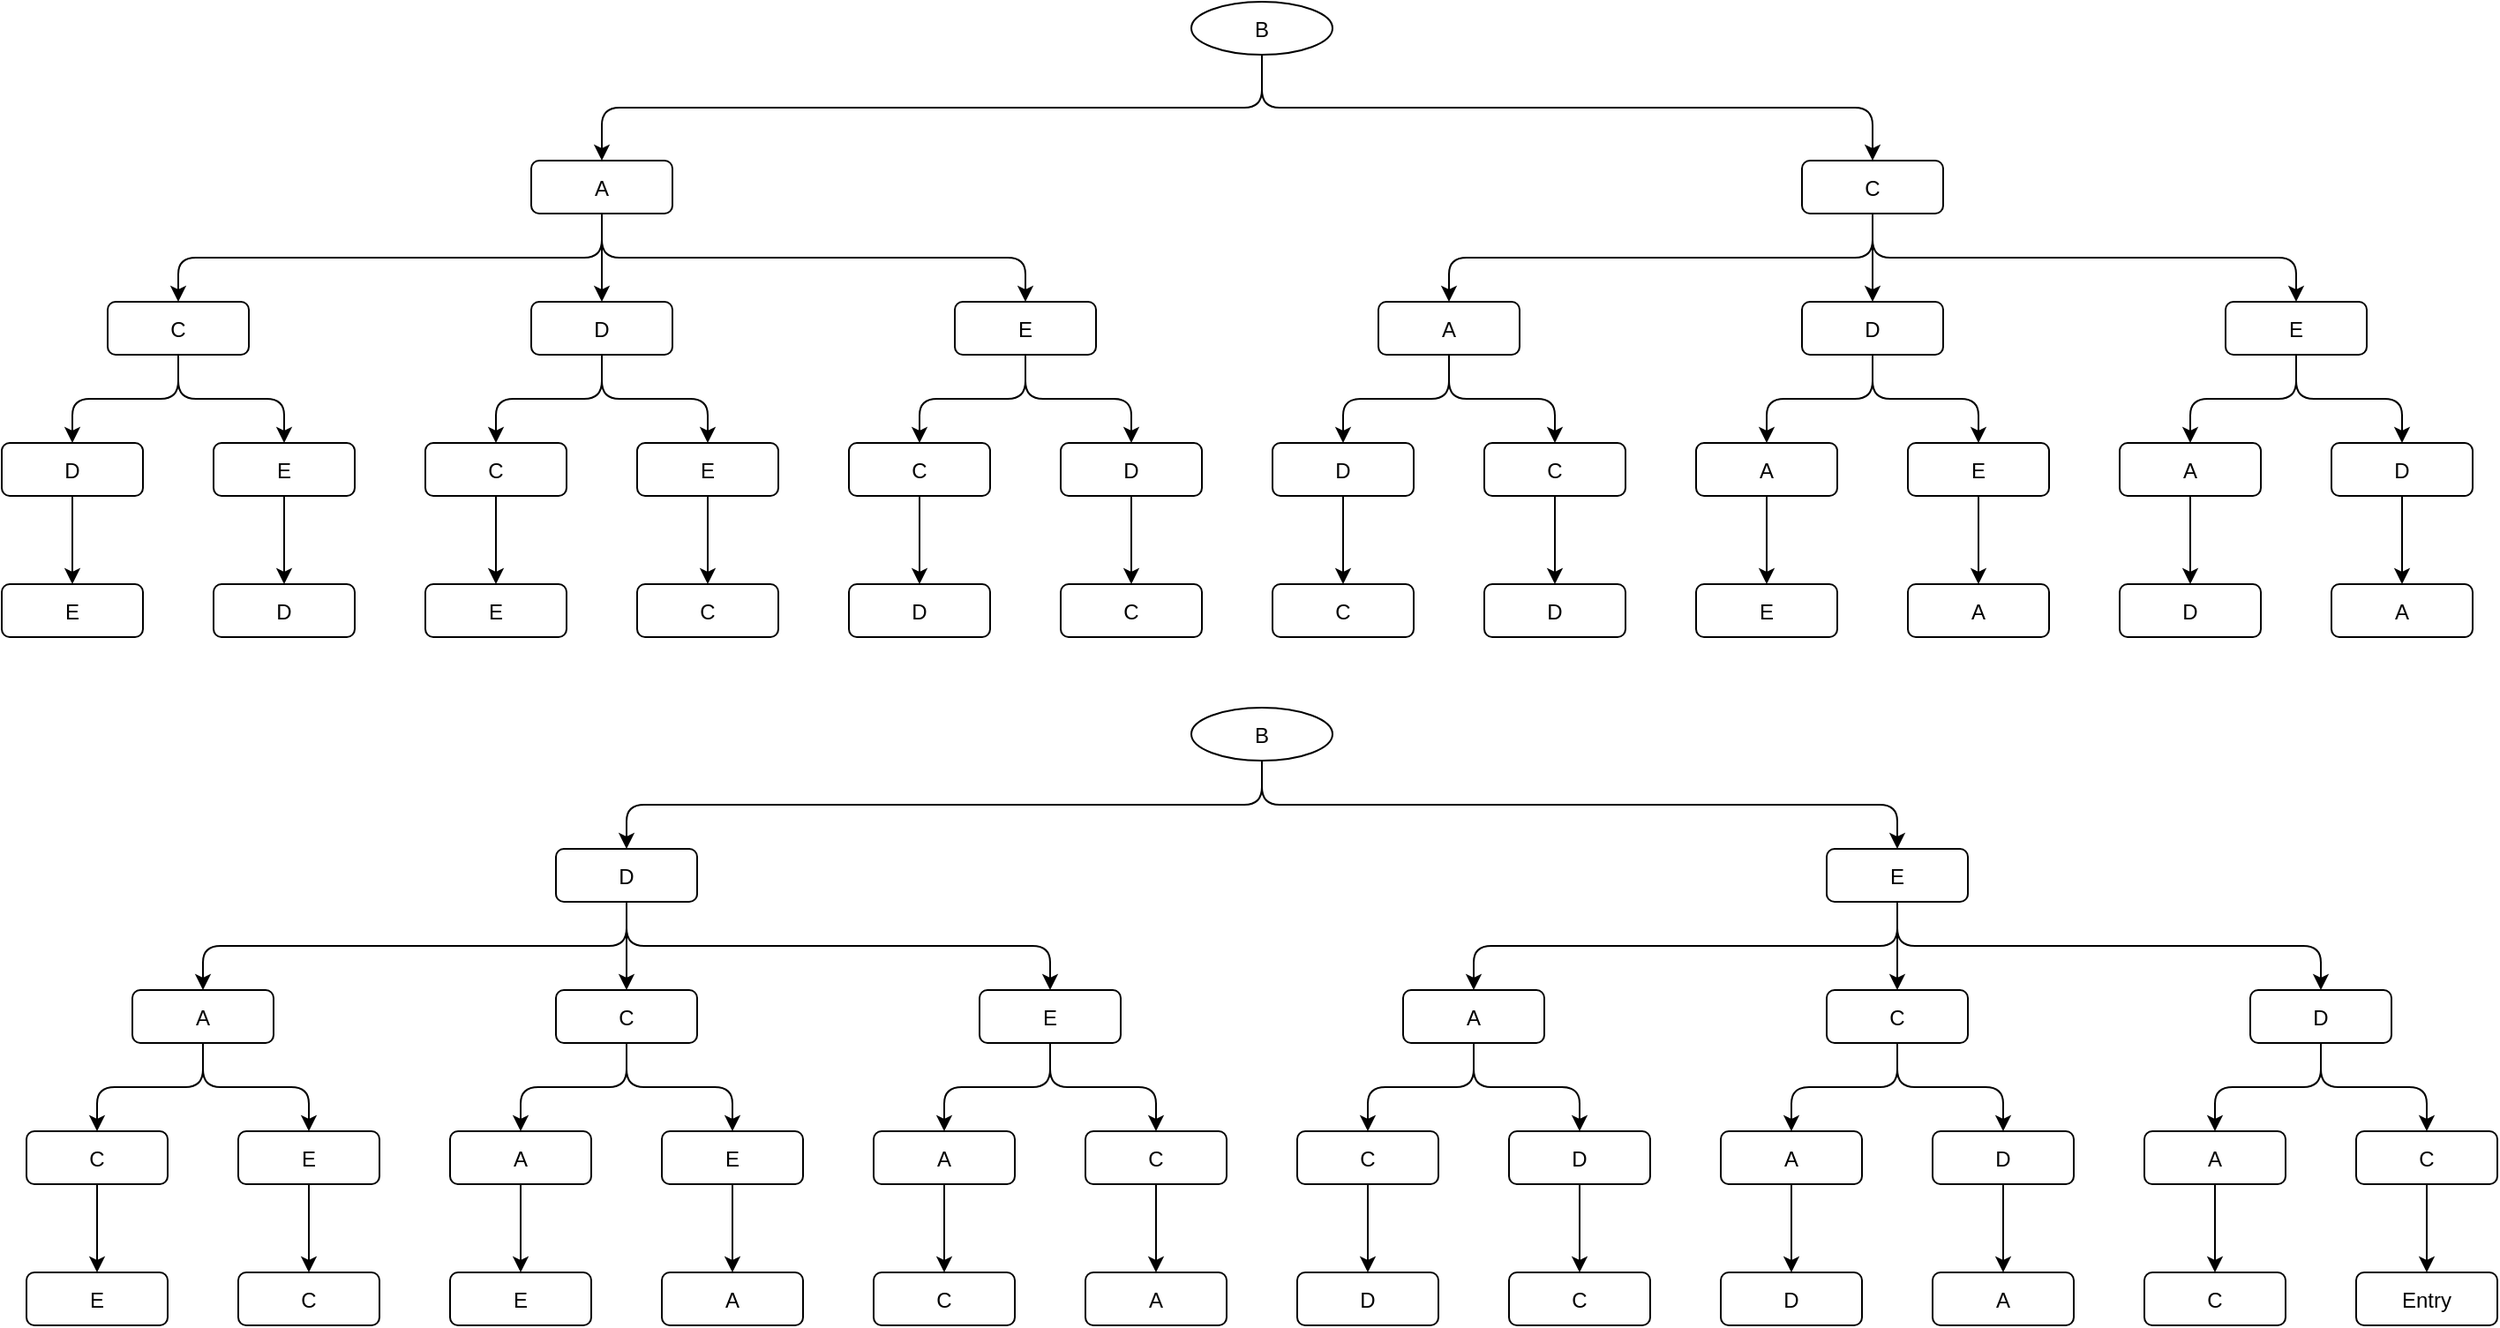 <mxfile version="21.1.3" type="github">
  <diagram name="Page-1" id="O7FfPtnYejGDInr6tpNi">
    <mxGraphModel dx="2457" dy="1540" grid="1" gridSize="10" guides="1" tooltips="1" connect="1" arrows="1" fold="1" page="1" pageScale="1" pageWidth="850" pageHeight="1100" math="0" shadow="0">
      <root>
        <mxCell id="0" />
        <mxCell id="1" parent="0" />
        <mxCell id="MlSDF2G6X2Ml6JZiUadf-2" value="B" style="ellipse" vertex="1" parent="1">
          <mxGeometry x="720" y="130" width="80" height="30" as="geometry" />
        </mxCell>
        <mxCell id="MlSDF2G6X2Ml6JZiUadf-3" value="A" style="rounded=1;" vertex="1" parent="1">
          <mxGeometry x="346" y="220" width="80" height="30" as="geometry" />
        </mxCell>
        <mxCell id="MlSDF2G6X2Ml6JZiUadf-4" value="" style="edgeStyle=elbowEdgeStyle;elbow=vertical;" edge="1" source="MlSDF2G6X2Ml6JZiUadf-2" target="MlSDF2G6X2Ml6JZiUadf-3" parent="1">
          <mxGeometry relative="1" as="geometry" />
        </mxCell>
        <mxCell id="MlSDF2G6X2Ml6JZiUadf-5" value="C" style="rounded=1;" vertex="1" parent="1">
          <mxGeometry x="106" y="300" width="80" height="30" as="geometry" />
        </mxCell>
        <mxCell id="MlSDF2G6X2Ml6JZiUadf-6" value="" style="edgeStyle=elbowEdgeStyle;elbow=vertical;" edge="1" source="MlSDF2G6X2Ml6JZiUadf-3" target="MlSDF2G6X2Ml6JZiUadf-5" parent="1">
          <mxGeometry relative="1" as="geometry" />
        </mxCell>
        <mxCell id="MlSDF2G6X2Ml6JZiUadf-7" value="C" style="rounded=1;" vertex="1" parent="1">
          <mxGeometry x="1066" y="220" width="80" height="30" as="geometry" />
        </mxCell>
        <mxCell id="MlSDF2G6X2Ml6JZiUadf-8" value="" style="edgeStyle=elbowEdgeStyle;elbow=vertical;" edge="1" source="MlSDF2G6X2Ml6JZiUadf-2" target="MlSDF2G6X2Ml6JZiUadf-7" parent="1">
          <mxGeometry relative="1" as="geometry" />
        </mxCell>
        <mxCell id="MlSDF2G6X2Ml6JZiUadf-13" value="D" style="rounded=1;" vertex="1" parent="1">
          <mxGeometry x="346" y="300" width="80" height="30" as="geometry" />
        </mxCell>
        <mxCell id="MlSDF2G6X2Ml6JZiUadf-14" value="" style="edgeStyle=elbowEdgeStyle;elbow=vertical;" edge="1" source="MlSDF2G6X2Ml6JZiUadf-3" target="MlSDF2G6X2Ml6JZiUadf-13" parent="1">
          <mxGeometry relative="1" as="geometry" />
        </mxCell>
        <mxCell id="MlSDF2G6X2Ml6JZiUadf-15" value="E" style="rounded=1;" vertex="1" parent="1">
          <mxGeometry x="586" y="300" width="80" height="30" as="geometry" />
        </mxCell>
        <mxCell id="MlSDF2G6X2Ml6JZiUadf-16" value="" style="edgeStyle=elbowEdgeStyle;elbow=vertical;" edge="1" source="MlSDF2G6X2Ml6JZiUadf-3" target="MlSDF2G6X2Ml6JZiUadf-15" parent="1">
          <mxGeometry relative="1" as="geometry" />
        </mxCell>
        <mxCell id="MlSDF2G6X2Ml6JZiUadf-17" value="D" style="rounded=1;" vertex="1" parent="1">
          <mxGeometry x="46" y="380" width="80" height="30" as="geometry" />
        </mxCell>
        <mxCell id="MlSDF2G6X2Ml6JZiUadf-18" value="" style="edgeStyle=elbowEdgeStyle;elbow=vertical;" edge="1" source="MlSDF2G6X2Ml6JZiUadf-5" target="MlSDF2G6X2Ml6JZiUadf-17" parent="1">
          <mxGeometry relative="1" as="geometry" />
        </mxCell>
        <mxCell id="MlSDF2G6X2Ml6JZiUadf-19" value="E" style="rounded=1;" vertex="1" parent="1">
          <mxGeometry x="166" y="380" width="80" height="30" as="geometry" />
        </mxCell>
        <mxCell id="MlSDF2G6X2Ml6JZiUadf-20" value="" style="edgeStyle=elbowEdgeStyle;elbow=vertical;" edge="1" source="MlSDF2G6X2Ml6JZiUadf-5" target="MlSDF2G6X2Ml6JZiUadf-19" parent="1">
          <mxGeometry relative="1" as="geometry" />
        </mxCell>
        <mxCell id="MlSDF2G6X2Ml6JZiUadf-21" value="C" style="rounded=1;" vertex="1" parent="1">
          <mxGeometry x="286" y="380" width="80" height="30" as="geometry" />
        </mxCell>
        <mxCell id="MlSDF2G6X2Ml6JZiUadf-22" value="" style="edgeStyle=elbowEdgeStyle;elbow=vertical;" edge="1" source="MlSDF2G6X2Ml6JZiUadf-13" target="MlSDF2G6X2Ml6JZiUadf-21" parent="1">
          <mxGeometry relative="1" as="geometry" />
        </mxCell>
        <mxCell id="MlSDF2G6X2Ml6JZiUadf-23" value="E" style="rounded=1;" vertex="1" parent="1">
          <mxGeometry x="406" y="380" width="80" height="30" as="geometry" />
        </mxCell>
        <mxCell id="MlSDF2G6X2Ml6JZiUadf-24" value="" style="edgeStyle=elbowEdgeStyle;elbow=vertical;" edge="1" source="MlSDF2G6X2Ml6JZiUadf-13" target="MlSDF2G6X2Ml6JZiUadf-23" parent="1">
          <mxGeometry relative="1" as="geometry" />
        </mxCell>
        <mxCell id="MlSDF2G6X2Ml6JZiUadf-25" value="C" style="rounded=1;" vertex="1" parent="1">
          <mxGeometry x="526" y="380" width="80" height="30" as="geometry" />
        </mxCell>
        <mxCell id="MlSDF2G6X2Ml6JZiUadf-26" value="" style="edgeStyle=elbowEdgeStyle;elbow=vertical;" edge="1" source="MlSDF2G6X2Ml6JZiUadf-15" target="MlSDF2G6X2Ml6JZiUadf-25" parent="1">
          <mxGeometry relative="1" as="geometry" />
        </mxCell>
        <mxCell id="MlSDF2G6X2Ml6JZiUadf-27" value="D" style="rounded=1;" vertex="1" parent="1">
          <mxGeometry x="646" y="380" width="80" height="30" as="geometry" />
        </mxCell>
        <mxCell id="MlSDF2G6X2Ml6JZiUadf-28" value="" style="edgeStyle=elbowEdgeStyle;elbow=vertical;" edge="1" source="MlSDF2G6X2Ml6JZiUadf-15" target="MlSDF2G6X2Ml6JZiUadf-27" parent="1">
          <mxGeometry relative="1" as="geometry" />
        </mxCell>
        <mxCell id="MlSDF2G6X2Ml6JZiUadf-29" value="A" style="rounded=1;" vertex="1" parent="1">
          <mxGeometry x="826" y="300" width="80" height="30" as="geometry" />
        </mxCell>
        <mxCell id="MlSDF2G6X2Ml6JZiUadf-30" value="" style="edgeStyle=elbowEdgeStyle;elbow=vertical;" edge="1" source="MlSDF2G6X2Ml6JZiUadf-7" target="MlSDF2G6X2Ml6JZiUadf-29" parent="1">
          <mxGeometry relative="1" as="geometry" />
        </mxCell>
        <mxCell id="MlSDF2G6X2Ml6JZiUadf-31" value="D" style="rounded=1;" vertex="1" parent="1">
          <mxGeometry x="1066" y="300" width="80" height="30" as="geometry" />
        </mxCell>
        <mxCell id="MlSDF2G6X2Ml6JZiUadf-32" value="" style="edgeStyle=elbowEdgeStyle;elbow=vertical;" edge="1" source="MlSDF2G6X2Ml6JZiUadf-7" target="MlSDF2G6X2Ml6JZiUadf-31" parent="1">
          <mxGeometry relative="1" as="geometry" />
        </mxCell>
        <mxCell id="MlSDF2G6X2Ml6JZiUadf-33" value="E" style="rounded=1;" vertex="1" parent="1">
          <mxGeometry x="1306" y="300" width="80" height="30" as="geometry" />
        </mxCell>
        <mxCell id="MlSDF2G6X2Ml6JZiUadf-34" value="" style="edgeStyle=elbowEdgeStyle;elbow=vertical;" edge="1" source="MlSDF2G6X2Ml6JZiUadf-7" target="MlSDF2G6X2Ml6JZiUadf-33" parent="1">
          <mxGeometry relative="1" as="geometry" />
        </mxCell>
        <mxCell id="MlSDF2G6X2Ml6JZiUadf-35" value="D" style="rounded=1;" vertex="1" parent="1">
          <mxGeometry x="766" y="380" width="80" height="30" as="geometry" />
        </mxCell>
        <mxCell id="MlSDF2G6X2Ml6JZiUadf-36" value="" style="edgeStyle=elbowEdgeStyle;elbow=vertical;" edge="1" source="MlSDF2G6X2Ml6JZiUadf-29" target="MlSDF2G6X2Ml6JZiUadf-35" parent="1">
          <mxGeometry relative="1" as="geometry" />
        </mxCell>
        <mxCell id="MlSDF2G6X2Ml6JZiUadf-37" value="C" style="rounded=1;" vertex="1" parent="1">
          <mxGeometry x="766" y="460" width="80" height="30" as="geometry" />
        </mxCell>
        <mxCell id="MlSDF2G6X2Ml6JZiUadf-38" value="" style="edgeStyle=elbowEdgeStyle;elbow=vertical;" edge="1" source="MlSDF2G6X2Ml6JZiUadf-35" target="MlSDF2G6X2Ml6JZiUadf-37" parent="1">
          <mxGeometry relative="1" as="geometry" />
        </mxCell>
        <mxCell id="MlSDF2G6X2Ml6JZiUadf-39" value="C" style="rounded=1;" vertex="1" parent="1">
          <mxGeometry x="886" y="380" width="80" height="30" as="geometry" />
        </mxCell>
        <mxCell id="MlSDF2G6X2Ml6JZiUadf-40" value="" style="edgeStyle=elbowEdgeStyle;elbow=vertical;" edge="1" source="MlSDF2G6X2Ml6JZiUadf-29" target="MlSDF2G6X2Ml6JZiUadf-39" parent="1">
          <mxGeometry relative="1" as="geometry" />
        </mxCell>
        <mxCell id="MlSDF2G6X2Ml6JZiUadf-41" value="A" style="rounded=1;" vertex="1" parent="1">
          <mxGeometry x="1006" y="380" width="80" height="30" as="geometry" />
        </mxCell>
        <mxCell id="MlSDF2G6X2Ml6JZiUadf-42" value="" style="edgeStyle=elbowEdgeStyle;elbow=vertical;" edge="1" source="MlSDF2G6X2Ml6JZiUadf-31" target="MlSDF2G6X2Ml6JZiUadf-41" parent="1">
          <mxGeometry relative="1" as="geometry" />
        </mxCell>
        <mxCell id="MlSDF2G6X2Ml6JZiUadf-43" value="E" style="rounded=1;" vertex="1" parent="1">
          <mxGeometry x="1126" y="380" width="80" height="30" as="geometry" />
        </mxCell>
        <mxCell id="MlSDF2G6X2Ml6JZiUadf-44" value="" style="edgeStyle=elbowEdgeStyle;elbow=vertical;" edge="1" source="MlSDF2G6X2Ml6JZiUadf-31" target="MlSDF2G6X2Ml6JZiUadf-43" parent="1">
          <mxGeometry relative="1" as="geometry" />
        </mxCell>
        <mxCell id="MlSDF2G6X2Ml6JZiUadf-45" value="A" style="rounded=1;" vertex="1" parent="1">
          <mxGeometry x="1246" y="380" width="80" height="30" as="geometry" />
        </mxCell>
        <mxCell id="MlSDF2G6X2Ml6JZiUadf-46" value="" style="edgeStyle=elbowEdgeStyle;elbow=vertical;" edge="1" source="MlSDF2G6X2Ml6JZiUadf-33" target="MlSDF2G6X2Ml6JZiUadf-45" parent="1">
          <mxGeometry relative="1" as="geometry" />
        </mxCell>
        <mxCell id="MlSDF2G6X2Ml6JZiUadf-47" value="D" style="rounded=1;" vertex="1" parent="1">
          <mxGeometry x="1366" y="380" width="80" height="30" as="geometry" />
        </mxCell>
        <mxCell id="MlSDF2G6X2Ml6JZiUadf-48" value="" style="edgeStyle=elbowEdgeStyle;elbow=vertical;" edge="1" source="MlSDF2G6X2Ml6JZiUadf-33" target="MlSDF2G6X2Ml6JZiUadf-47" parent="1">
          <mxGeometry relative="1" as="geometry" />
        </mxCell>
        <mxCell id="MlSDF2G6X2Ml6JZiUadf-49" value="E" style="rounded=1;" vertex="1" parent="1">
          <mxGeometry x="46" y="460" width="80" height="30" as="geometry" />
        </mxCell>
        <mxCell id="MlSDF2G6X2Ml6JZiUadf-50" value="" style="edgeStyle=elbowEdgeStyle;elbow=vertical;" edge="1" source="MlSDF2G6X2Ml6JZiUadf-17" target="MlSDF2G6X2Ml6JZiUadf-49" parent="1">
          <mxGeometry relative="1" as="geometry" />
        </mxCell>
        <mxCell id="MlSDF2G6X2Ml6JZiUadf-51" value="D" style="rounded=1;" vertex="1" parent="1">
          <mxGeometry x="166" y="460" width="80" height="30" as="geometry" />
        </mxCell>
        <mxCell id="MlSDF2G6X2Ml6JZiUadf-52" value="" style="edgeStyle=elbowEdgeStyle;elbow=vertical;" edge="1" source="MlSDF2G6X2Ml6JZiUadf-19" target="MlSDF2G6X2Ml6JZiUadf-51" parent="1">
          <mxGeometry relative="1" as="geometry" />
        </mxCell>
        <mxCell id="MlSDF2G6X2Ml6JZiUadf-53" value="E" style="rounded=1;" vertex="1" parent="1">
          <mxGeometry x="286" y="460" width="80" height="30" as="geometry" />
        </mxCell>
        <mxCell id="MlSDF2G6X2Ml6JZiUadf-54" value="" style="edgeStyle=elbowEdgeStyle;elbow=vertical;" edge="1" source="MlSDF2G6X2Ml6JZiUadf-21" target="MlSDF2G6X2Ml6JZiUadf-53" parent="1">
          <mxGeometry relative="1" as="geometry" />
        </mxCell>
        <mxCell id="MlSDF2G6X2Ml6JZiUadf-55" value="C" style="rounded=1;" vertex="1" parent="1">
          <mxGeometry x="406" y="460" width="80" height="30" as="geometry" />
        </mxCell>
        <mxCell id="MlSDF2G6X2Ml6JZiUadf-56" value="" style="edgeStyle=elbowEdgeStyle;elbow=vertical;" edge="1" source="MlSDF2G6X2Ml6JZiUadf-23" target="MlSDF2G6X2Ml6JZiUadf-55" parent="1">
          <mxGeometry relative="1" as="geometry" />
        </mxCell>
        <mxCell id="MlSDF2G6X2Ml6JZiUadf-57" value="D" style="rounded=1;" vertex="1" parent="1">
          <mxGeometry x="526" y="460" width="80" height="30" as="geometry" />
        </mxCell>
        <mxCell id="MlSDF2G6X2Ml6JZiUadf-58" value="" style="edgeStyle=elbowEdgeStyle;elbow=vertical;" edge="1" source="MlSDF2G6X2Ml6JZiUadf-25" target="MlSDF2G6X2Ml6JZiUadf-57" parent="1">
          <mxGeometry relative="1" as="geometry" />
        </mxCell>
        <mxCell id="MlSDF2G6X2Ml6JZiUadf-59" value="C" style="rounded=1;" vertex="1" parent="1">
          <mxGeometry x="646" y="460" width="80" height="30" as="geometry" />
        </mxCell>
        <mxCell id="MlSDF2G6X2Ml6JZiUadf-60" value="" style="edgeStyle=elbowEdgeStyle;elbow=vertical;" edge="1" source="MlSDF2G6X2Ml6JZiUadf-27" target="MlSDF2G6X2Ml6JZiUadf-59" parent="1">
          <mxGeometry relative="1" as="geometry" />
        </mxCell>
        <mxCell id="MlSDF2G6X2Ml6JZiUadf-61" value="D" style="rounded=1;" vertex="1" parent="1">
          <mxGeometry x="886" y="460" width="80" height="30" as="geometry" />
        </mxCell>
        <mxCell id="MlSDF2G6X2Ml6JZiUadf-62" value="" style="edgeStyle=elbowEdgeStyle;elbow=vertical;" edge="1" source="MlSDF2G6X2Ml6JZiUadf-39" target="MlSDF2G6X2Ml6JZiUadf-61" parent="1">
          <mxGeometry relative="1" as="geometry" />
        </mxCell>
        <mxCell id="MlSDF2G6X2Ml6JZiUadf-63" value="E" style="rounded=1;" vertex="1" parent="1">
          <mxGeometry x="1006" y="460" width="80" height="30" as="geometry" />
        </mxCell>
        <mxCell id="MlSDF2G6X2Ml6JZiUadf-64" value="" style="edgeStyle=elbowEdgeStyle;elbow=vertical;" edge="1" source="MlSDF2G6X2Ml6JZiUadf-41" target="MlSDF2G6X2Ml6JZiUadf-63" parent="1">
          <mxGeometry relative="1" as="geometry" />
        </mxCell>
        <mxCell id="MlSDF2G6X2Ml6JZiUadf-65" value="A" style="rounded=1;" vertex="1" parent="1">
          <mxGeometry x="1126" y="460" width="80" height="30" as="geometry" />
        </mxCell>
        <mxCell id="MlSDF2G6X2Ml6JZiUadf-66" value="" style="edgeStyle=elbowEdgeStyle;elbow=vertical;" edge="1" source="MlSDF2G6X2Ml6JZiUadf-43" target="MlSDF2G6X2Ml6JZiUadf-65" parent="1">
          <mxGeometry relative="1" as="geometry" />
        </mxCell>
        <mxCell id="MlSDF2G6X2Ml6JZiUadf-67" value="D" style="rounded=1;" vertex="1" parent="1">
          <mxGeometry x="1246" y="460" width="80" height="30" as="geometry" />
        </mxCell>
        <mxCell id="MlSDF2G6X2Ml6JZiUadf-68" value="" style="edgeStyle=elbowEdgeStyle;elbow=vertical;" edge="1" source="MlSDF2G6X2Ml6JZiUadf-45" target="MlSDF2G6X2Ml6JZiUadf-67" parent="1">
          <mxGeometry relative="1" as="geometry" />
        </mxCell>
        <mxCell id="MlSDF2G6X2Ml6JZiUadf-69" value="A" style="rounded=1;" vertex="1" parent="1">
          <mxGeometry x="1366" y="460" width="80" height="30" as="geometry" />
        </mxCell>
        <mxCell id="MlSDF2G6X2Ml6JZiUadf-70" value="" style="edgeStyle=elbowEdgeStyle;elbow=vertical;" edge="1" source="MlSDF2G6X2Ml6JZiUadf-47" target="MlSDF2G6X2Ml6JZiUadf-69" parent="1">
          <mxGeometry relative="1" as="geometry" />
        </mxCell>
        <mxCell id="MlSDF2G6X2Ml6JZiUadf-92" value="B" style="ellipse" vertex="1" parent="1">
          <mxGeometry x="720" y="530" width="80" height="30" as="geometry" />
        </mxCell>
        <mxCell id="MlSDF2G6X2Ml6JZiUadf-93" value="D" style="rounded=1;" vertex="1" parent="1">
          <mxGeometry x="360" y="610" width="80" height="30" as="geometry" />
        </mxCell>
        <mxCell id="MlSDF2G6X2Ml6JZiUadf-94" value="" style="edgeStyle=elbowEdgeStyle;elbow=vertical;" edge="1" source="MlSDF2G6X2Ml6JZiUadf-92" target="MlSDF2G6X2Ml6JZiUadf-93" parent="1">
          <mxGeometry relative="1" as="geometry" />
        </mxCell>
        <mxCell id="MlSDF2G6X2Ml6JZiUadf-95" value="E" style="rounded=1;" vertex="1" parent="1">
          <mxGeometry x="1080" y="610" width="80" height="30" as="geometry" />
        </mxCell>
        <mxCell id="MlSDF2G6X2Ml6JZiUadf-96" value="" style="edgeStyle=elbowEdgeStyle;elbow=vertical;" edge="1" source="MlSDF2G6X2Ml6JZiUadf-92" target="MlSDF2G6X2Ml6JZiUadf-95" parent="1">
          <mxGeometry relative="1" as="geometry" />
        </mxCell>
        <mxCell id="MlSDF2G6X2Ml6JZiUadf-97" value="A" style="rounded=1;" vertex="1" parent="1">
          <mxGeometry x="120" y="690" width="80" height="30" as="geometry" />
        </mxCell>
        <mxCell id="MlSDF2G6X2Ml6JZiUadf-98" value="" style="edgeStyle=elbowEdgeStyle;elbow=vertical;" edge="1" source="MlSDF2G6X2Ml6JZiUadf-93" target="MlSDF2G6X2Ml6JZiUadf-97" parent="1">
          <mxGeometry relative="1" as="geometry" />
        </mxCell>
        <mxCell id="MlSDF2G6X2Ml6JZiUadf-99" value="C" style="rounded=1;" vertex="1" parent="1">
          <mxGeometry x="360" y="690" width="80" height="30" as="geometry" />
        </mxCell>
        <mxCell id="MlSDF2G6X2Ml6JZiUadf-100" value="" style="edgeStyle=elbowEdgeStyle;elbow=vertical;" edge="1" source="MlSDF2G6X2Ml6JZiUadf-93" target="MlSDF2G6X2Ml6JZiUadf-99" parent="1">
          <mxGeometry relative="1" as="geometry" />
        </mxCell>
        <mxCell id="MlSDF2G6X2Ml6JZiUadf-101" value="E" style="rounded=1;" vertex="1" parent="1">
          <mxGeometry x="600" y="690" width="80" height="30" as="geometry" />
        </mxCell>
        <mxCell id="MlSDF2G6X2Ml6JZiUadf-102" value="" style="edgeStyle=elbowEdgeStyle;elbow=vertical;" edge="1" source="MlSDF2G6X2Ml6JZiUadf-93" target="MlSDF2G6X2Ml6JZiUadf-101" parent="1">
          <mxGeometry relative="1" as="geometry" />
        </mxCell>
        <mxCell id="MlSDF2G6X2Ml6JZiUadf-103" value="A" style="rounded=1;" vertex="1" parent="1">
          <mxGeometry x="840" y="690" width="80" height="30" as="geometry" />
        </mxCell>
        <mxCell id="MlSDF2G6X2Ml6JZiUadf-104" value="" style="edgeStyle=elbowEdgeStyle;elbow=vertical;" edge="1" source="MlSDF2G6X2Ml6JZiUadf-95" target="MlSDF2G6X2Ml6JZiUadf-103" parent="1">
          <mxGeometry relative="1" as="geometry" />
        </mxCell>
        <mxCell id="MlSDF2G6X2Ml6JZiUadf-105" value="C" style="rounded=1;" vertex="1" parent="1">
          <mxGeometry x="1080" y="690" width="80" height="30" as="geometry" />
        </mxCell>
        <mxCell id="MlSDF2G6X2Ml6JZiUadf-106" value="" style="edgeStyle=elbowEdgeStyle;elbow=vertical;" edge="1" source="MlSDF2G6X2Ml6JZiUadf-95" target="MlSDF2G6X2Ml6JZiUadf-105" parent="1">
          <mxGeometry relative="1" as="geometry" />
        </mxCell>
        <mxCell id="MlSDF2G6X2Ml6JZiUadf-107" value="D" style="rounded=1;" vertex="1" parent="1">
          <mxGeometry x="1320" y="690" width="80" height="30" as="geometry" />
        </mxCell>
        <mxCell id="MlSDF2G6X2Ml6JZiUadf-108" value="" style="edgeStyle=elbowEdgeStyle;elbow=vertical;" edge="1" source="MlSDF2G6X2Ml6JZiUadf-95" target="MlSDF2G6X2Ml6JZiUadf-107" parent="1">
          <mxGeometry relative="1" as="geometry" />
        </mxCell>
        <mxCell id="MlSDF2G6X2Ml6JZiUadf-109" value="C" style="rounded=1;" vertex="1" parent="1">
          <mxGeometry x="60" y="770" width="80" height="30" as="geometry" />
        </mxCell>
        <mxCell id="MlSDF2G6X2Ml6JZiUadf-110" value="" style="edgeStyle=elbowEdgeStyle;elbow=vertical;" edge="1" source="MlSDF2G6X2Ml6JZiUadf-97" target="MlSDF2G6X2Ml6JZiUadf-109" parent="1">
          <mxGeometry relative="1" as="geometry" />
        </mxCell>
        <mxCell id="MlSDF2G6X2Ml6JZiUadf-111" value="E" style="rounded=1;" vertex="1" parent="1">
          <mxGeometry x="180" y="770" width="80" height="30" as="geometry" />
        </mxCell>
        <mxCell id="MlSDF2G6X2Ml6JZiUadf-112" value="" style="edgeStyle=elbowEdgeStyle;elbow=vertical;" edge="1" source="MlSDF2G6X2Ml6JZiUadf-97" target="MlSDF2G6X2Ml6JZiUadf-111" parent="1">
          <mxGeometry relative="1" as="geometry" />
        </mxCell>
        <mxCell id="MlSDF2G6X2Ml6JZiUadf-113" value="A" style="rounded=1;" vertex="1" parent="1">
          <mxGeometry x="300" y="770" width="80" height="30" as="geometry" />
        </mxCell>
        <mxCell id="MlSDF2G6X2Ml6JZiUadf-114" value="" style="edgeStyle=elbowEdgeStyle;elbow=vertical;" edge="1" source="MlSDF2G6X2Ml6JZiUadf-99" target="MlSDF2G6X2Ml6JZiUadf-113" parent="1">
          <mxGeometry relative="1" as="geometry" />
        </mxCell>
        <mxCell id="MlSDF2G6X2Ml6JZiUadf-115" value="E" style="rounded=1;" vertex="1" parent="1">
          <mxGeometry x="420" y="770" width="80" height="30" as="geometry" />
        </mxCell>
        <mxCell id="MlSDF2G6X2Ml6JZiUadf-116" value="" style="edgeStyle=elbowEdgeStyle;elbow=vertical;" edge="1" source="MlSDF2G6X2Ml6JZiUadf-99" target="MlSDF2G6X2Ml6JZiUadf-115" parent="1">
          <mxGeometry relative="1" as="geometry" />
        </mxCell>
        <mxCell id="MlSDF2G6X2Ml6JZiUadf-117" value="A" style="rounded=1;" vertex="1" parent="1">
          <mxGeometry x="540" y="770" width="80" height="30" as="geometry" />
        </mxCell>
        <mxCell id="MlSDF2G6X2Ml6JZiUadf-118" value="" style="edgeStyle=elbowEdgeStyle;elbow=vertical;" edge="1" source="MlSDF2G6X2Ml6JZiUadf-101" target="MlSDF2G6X2Ml6JZiUadf-117" parent="1">
          <mxGeometry relative="1" as="geometry" />
        </mxCell>
        <mxCell id="MlSDF2G6X2Ml6JZiUadf-119" value="C" style="rounded=1;" vertex="1" parent="1">
          <mxGeometry x="660" y="770" width="80" height="30" as="geometry" />
        </mxCell>
        <mxCell id="MlSDF2G6X2Ml6JZiUadf-120" value="" style="edgeStyle=elbowEdgeStyle;elbow=vertical;" edge="1" source="MlSDF2G6X2Ml6JZiUadf-101" target="MlSDF2G6X2Ml6JZiUadf-119" parent="1">
          <mxGeometry relative="1" as="geometry" />
        </mxCell>
        <mxCell id="MlSDF2G6X2Ml6JZiUadf-121" value="C" style="rounded=1;" vertex="1" parent="1">
          <mxGeometry x="780" y="770" width="80" height="30" as="geometry" />
        </mxCell>
        <mxCell id="MlSDF2G6X2Ml6JZiUadf-122" value="" style="edgeStyle=elbowEdgeStyle;elbow=vertical;" edge="1" source="MlSDF2G6X2Ml6JZiUadf-103" target="MlSDF2G6X2Ml6JZiUadf-121" parent="1">
          <mxGeometry relative="1" as="geometry" />
        </mxCell>
        <mxCell id="MlSDF2G6X2Ml6JZiUadf-123" value="D" style="rounded=1;" vertex="1" parent="1">
          <mxGeometry x="900" y="770" width="80" height="30" as="geometry" />
        </mxCell>
        <mxCell id="MlSDF2G6X2Ml6JZiUadf-124" value="" style="edgeStyle=elbowEdgeStyle;elbow=vertical;" edge="1" source="MlSDF2G6X2Ml6JZiUadf-103" target="MlSDF2G6X2Ml6JZiUadf-123" parent="1">
          <mxGeometry relative="1" as="geometry" />
        </mxCell>
        <mxCell id="MlSDF2G6X2Ml6JZiUadf-125" value="A" style="rounded=1;" vertex="1" parent="1">
          <mxGeometry x="1020" y="770" width="80" height="30" as="geometry" />
        </mxCell>
        <mxCell id="MlSDF2G6X2Ml6JZiUadf-126" value="" style="edgeStyle=elbowEdgeStyle;elbow=vertical;" edge="1" source="MlSDF2G6X2Ml6JZiUadf-105" target="MlSDF2G6X2Ml6JZiUadf-125" parent="1">
          <mxGeometry relative="1" as="geometry" />
        </mxCell>
        <mxCell id="MlSDF2G6X2Ml6JZiUadf-127" value="D" style="rounded=1;" vertex="1" parent="1">
          <mxGeometry x="1140" y="770" width="80" height="30" as="geometry" />
        </mxCell>
        <mxCell id="MlSDF2G6X2Ml6JZiUadf-128" value="" style="edgeStyle=elbowEdgeStyle;elbow=vertical;" edge="1" source="MlSDF2G6X2Ml6JZiUadf-105" target="MlSDF2G6X2Ml6JZiUadf-127" parent="1">
          <mxGeometry relative="1" as="geometry" />
        </mxCell>
        <mxCell id="MlSDF2G6X2Ml6JZiUadf-129" value="A" style="rounded=1;" vertex="1" parent="1">
          <mxGeometry x="1260" y="770" width="80" height="30" as="geometry" />
        </mxCell>
        <mxCell id="MlSDF2G6X2Ml6JZiUadf-130" value="" style="edgeStyle=elbowEdgeStyle;elbow=vertical;" edge="1" source="MlSDF2G6X2Ml6JZiUadf-107" target="MlSDF2G6X2Ml6JZiUadf-129" parent="1">
          <mxGeometry relative="1" as="geometry" />
        </mxCell>
        <mxCell id="MlSDF2G6X2Ml6JZiUadf-131" value="C" style="rounded=1;" vertex="1" parent="1">
          <mxGeometry x="1380" y="770" width="80" height="30" as="geometry" />
        </mxCell>
        <mxCell id="MlSDF2G6X2Ml6JZiUadf-132" value="" style="edgeStyle=elbowEdgeStyle;elbow=vertical;" edge="1" source="MlSDF2G6X2Ml6JZiUadf-107" target="MlSDF2G6X2Ml6JZiUadf-131" parent="1">
          <mxGeometry relative="1" as="geometry" />
        </mxCell>
        <mxCell id="MlSDF2G6X2Ml6JZiUadf-133" value="E" style="rounded=1;" vertex="1" parent="1">
          <mxGeometry x="60" y="850" width="80" height="30" as="geometry" />
        </mxCell>
        <mxCell id="MlSDF2G6X2Ml6JZiUadf-134" value="" style="edgeStyle=elbowEdgeStyle;elbow=vertical;" edge="1" source="MlSDF2G6X2Ml6JZiUadf-109" target="MlSDF2G6X2Ml6JZiUadf-133" parent="1">
          <mxGeometry relative="1" as="geometry" />
        </mxCell>
        <mxCell id="MlSDF2G6X2Ml6JZiUadf-135" value="C" style="rounded=1;" vertex="1" parent="1">
          <mxGeometry x="180" y="850" width="80" height="30" as="geometry" />
        </mxCell>
        <mxCell id="MlSDF2G6X2Ml6JZiUadf-136" value="" style="edgeStyle=elbowEdgeStyle;elbow=vertical;" edge="1" source="MlSDF2G6X2Ml6JZiUadf-111" target="MlSDF2G6X2Ml6JZiUadf-135" parent="1">
          <mxGeometry relative="1" as="geometry" />
        </mxCell>
        <mxCell id="MlSDF2G6X2Ml6JZiUadf-137" value="E" style="rounded=1;" vertex="1" parent="1">
          <mxGeometry x="300" y="850" width="80" height="30" as="geometry" />
        </mxCell>
        <mxCell id="MlSDF2G6X2Ml6JZiUadf-138" value="" style="edgeStyle=elbowEdgeStyle;elbow=vertical;" edge="1" source="MlSDF2G6X2Ml6JZiUadf-113" target="MlSDF2G6X2Ml6JZiUadf-137" parent="1">
          <mxGeometry relative="1" as="geometry" />
        </mxCell>
        <mxCell id="MlSDF2G6X2Ml6JZiUadf-139" value="A" style="rounded=1;" vertex="1" parent="1">
          <mxGeometry x="420" y="850" width="80" height="30" as="geometry" />
        </mxCell>
        <mxCell id="MlSDF2G6X2Ml6JZiUadf-140" value="" style="edgeStyle=elbowEdgeStyle;elbow=vertical;" edge="1" source="MlSDF2G6X2Ml6JZiUadf-115" target="MlSDF2G6X2Ml6JZiUadf-139" parent="1">
          <mxGeometry relative="1" as="geometry" />
        </mxCell>
        <mxCell id="MlSDF2G6X2Ml6JZiUadf-141" value="C" style="rounded=1;" vertex="1" parent="1">
          <mxGeometry x="540" y="850" width="80" height="30" as="geometry" />
        </mxCell>
        <mxCell id="MlSDF2G6X2Ml6JZiUadf-142" value="" style="edgeStyle=elbowEdgeStyle;elbow=vertical;" edge="1" source="MlSDF2G6X2Ml6JZiUadf-117" target="MlSDF2G6X2Ml6JZiUadf-141" parent="1">
          <mxGeometry relative="1" as="geometry" />
        </mxCell>
        <mxCell id="MlSDF2G6X2Ml6JZiUadf-143" value="A" style="rounded=1;" vertex="1" parent="1">
          <mxGeometry x="660" y="850" width="80" height="30" as="geometry" />
        </mxCell>
        <mxCell id="MlSDF2G6X2Ml6JZiUadf-144" value="" style="edgeStyle=elbowEdgeStyle;elbow=vertical;" edge="1" source="MlSDF2G6X2Ml6JZiUadf-119" target="MlSDF2G6X2Ml6JZiUadf-143" parent="1">
          <mxGeometry relative="1" as="geometry" />
        </mxCell>
        <mxCell id="MlSDF2G6X2Ml6JZiUadf-145" value="D" style="rounded=1;" vertex="1" parent="1">
          <mxGeometry x="780" y="850" width="80" height="30" as="geometry" />
        </mxCell>
        <mxCell id="MlSDF2G6X2Ml6JZiUadf-146" value="" style="edgeStyle=elbowEdgeStyle;elbow=vertical;" edge="1" source="MlSDF2G6X2Ml6JZiUadf-121" target="MlSDF2G6X2Ml6JZiUadf-145" parent="1">
          <mxGeometry relative="1" as="geometry" />
        </mxCell>
        <mxCell id="MlSDF2G6X2Ml6JZiUadf-147" value="C" style="rounded=1;" vertex="1" parent="1">
          <mxGeometry x="900" y="850" width="80" height="30" as="geometry" />
        </mxCell>
        <mxCell id="MlSDF2G6X2Ml6JZiUadf-148" value="" style="edgeStyle=elbowEdgeStyle;elbow=vertical;" edge="1" source="MlSDF2G6X2Ml6JZiUadf-123" target="MlSDF2G6X2Ml6JZiUadf-147" parent="1">
          <mxGeometry relative="1" as="geometry" />
        </mxCell>
        <mxCell id="MlSDF2G6X2Ml6JZiUadf-149" value="D" style="rounded=1;" vertex="1" parent="1">
          <mxGeometry x="1020" y="850" width="80" height="30" as="geometry" />
        </mxCell>
        <mxCell id="MlSDF2G6X2Ml6JZiUadf-150" value="" style="edgeStyle=elbowEdgeStyle;elbow=vertical;" edge="1" source="MlSDF2G6X2Ml6JZiUadf-125" target="MlSDF2G6X2Ml6JZiUadf-149" parent="1">
          <mxGeometry relative="1" as="geometry" />
        </mxCell>
        <mxCell id="MlSDF2G6X2Ml6JZiUadf-151" value="A" style="rounded=1;" vertex="1" parent="1">
          <mxGeometry x="1140" y="850" width="80" height="30" as="geometry" />
        </mxCell>
        <mxCell id="MlSDF2G6X2Ml6JZiUadf-152" value="" style="edgeStyle=elbowEdgeStyle;elbow=vertical;" edge="1" source="MlSDF2G6X2Ml6JZiUadf-127" target="MlSDF2G6X2Ml6JZiUadf-151" parent="1">
          <mxGeometry relative="1" as="geometry" />
        </mxCell>
        <mxCell id="MlSDF2G6X2Ml6JZiUadf-153" value="C" style="rounded=1;" vertex="1" parent="1">
          <mxGeometry x="1260" y="850" width="80" height="30" as="geometry" />
        </mxCell>
        <mxCell id="MlSDF2G6X2Ml6JZiUadf-154" value="" style="edgeStyle=elbowEdgeStyle;elbow=vertical;" edge="1" source="MlSDF2G6X2Ml6JZiUadf-129" target="MlSDF2G6X2Ml6JZiUadf-153" parent="1">
          <mxGeometry relative="1" as="geometry" />
        </mxCell>
        <mxCell id="MlSDF2G6X2Ml6JZiUadf-155" value="Entry" style="rounded=1;" vertex="1" parent="1">
          <mxGeometry x="1380" y="850" width="80" height="30" as="geometry" />
        </mxCell>
        <mxCell id="MlSDF2G6X2Ml6JZiUadf-156" value="" style="edgeStyle=elbowEdgeStyle;elbow=vertical;" edge="1" source="MlSDF2G6X2Ml6JZiUadf-131" target="MlSDF2G6X2Ml6JZiUadf-155" parent="1">
          <mxGeometry relative="1" as="geometry" />
        </mxCell>
      </root>
    </mxGraphModel>
  </diagram>
</mxfile>
